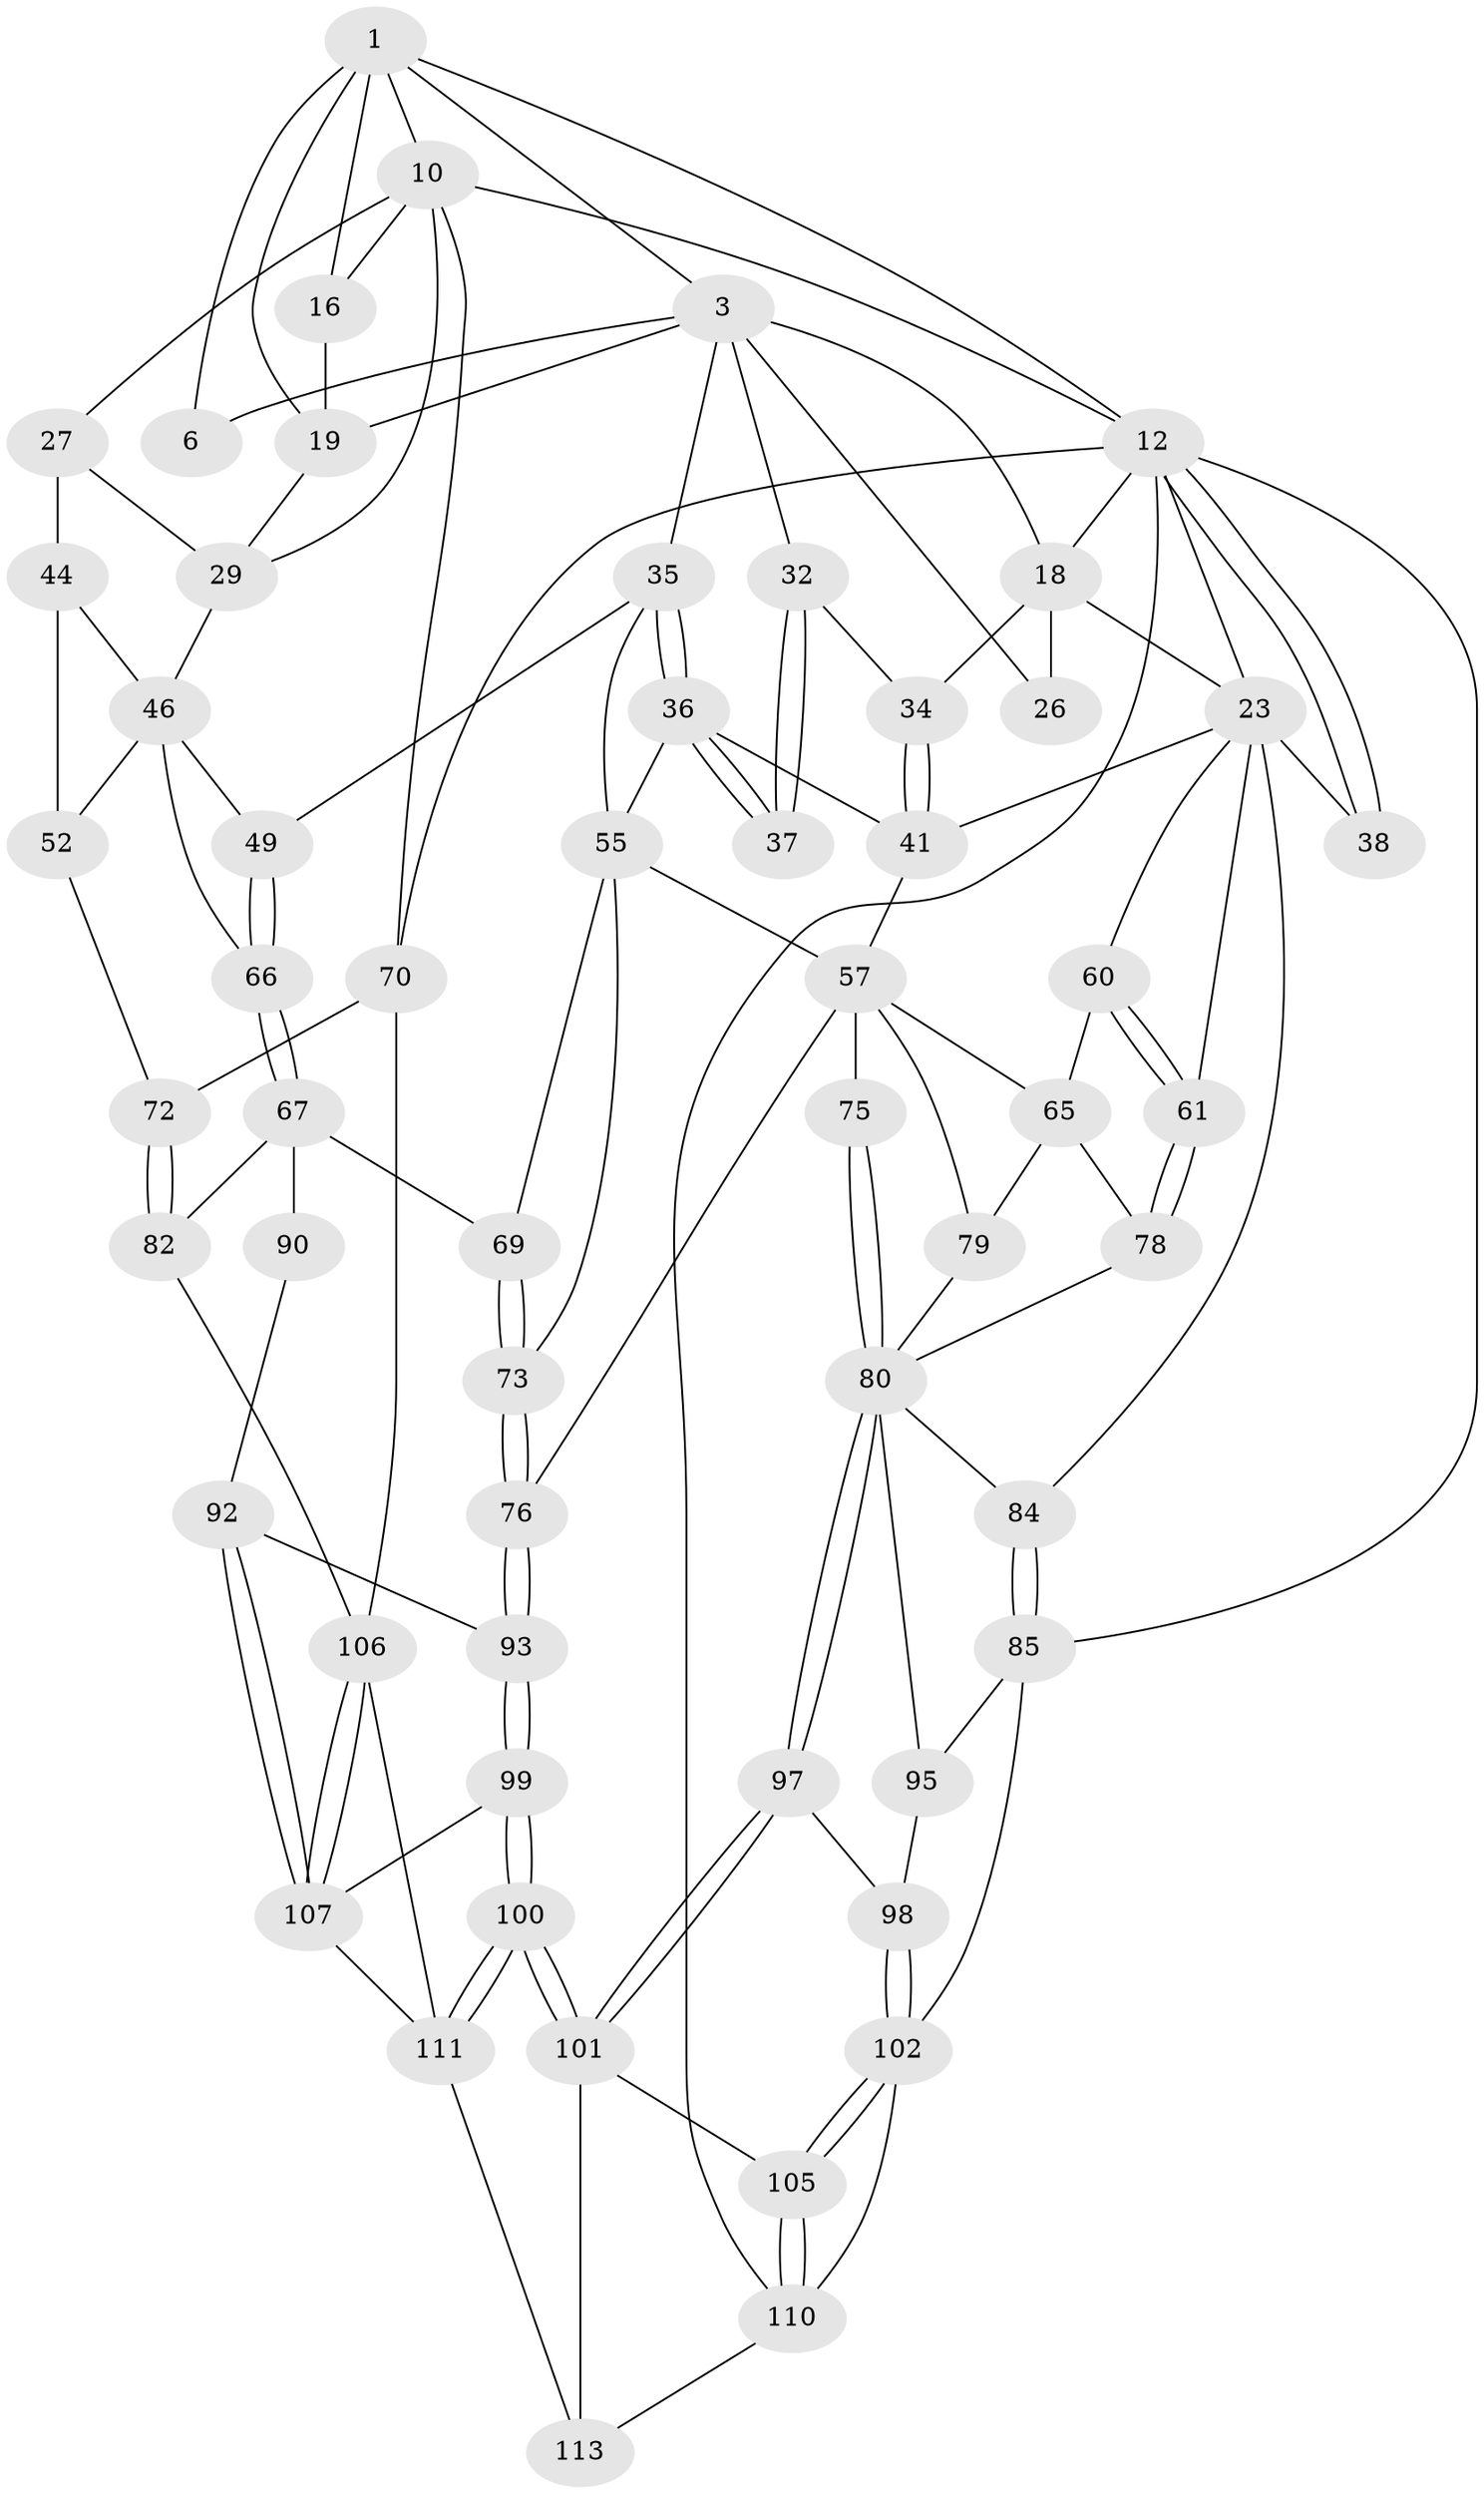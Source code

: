 // original degree distribution, {3: 0.017241379310344827, 4: 0.27586206896551724, 5: 0.4482758620689655, 6: 0.25862068965517243}
// Generated by graph-tools (version 1.1) at 2025/21/03/04/25 18:21:37]
// undirected, 58 vertices, 133 edges
graph export_dot {
graph [start="1"]
  node [color=gray90,style=filled];
  1 [pos="+0.5814163471037298+0",super="+2+7"];
  3 [pos="+0.38373603831179914+0",super="+17+4"];
  6 [pos="+0.5756314786949283+0.01019284638821914"];
  10 [pos="+0.936957440171007+0",super="+11+15"];
  12 [pos="+0+0",super="+13+87"];
  16 [pos="+0.7651924493816162+0.11358348728052385"];
  18 [pos="+0.25080634847907984+0.15015616956691852",super="+22"];
  19 [pos="+0.6457259198238874+0.19299328445223848",super="+21"];
  23 [pos="+0.14838911979166347+0.16871750653111828",super="+24+39"];
  26 [pos="+0.36980886992830586+0.15331148579169562"];
  27 [pos="+1+0.1232932977483076",super="+28"];
  29 [pos="+0.9408496816338547+0.16971912820289028",super="+31"];
  32 [pos="+0.41056460097288927+0.20231300944697644",super="+33"];
  34 [pos="+0.3129983589401125+0.26887030436327236"];
  35 [pos="+0.6035700622540667+0.25077618098654886",super="+50"];
  36 [pos="+0.48865673926211944+0.2962978317480751",super="+47"];
  37 [pos="+0.45727809278994863+0.2787961697835209"];
  38 [pos="+0+0.2263643955678043"];
  41 [pos="+0.308047023156548+0.2859840947591053",super="+42"];
  44 [pos="+0.9385525537696976+0.30422871963592163",super="+45+51"];
  46 [pos="+0.8541442763516973+0.25604104446729065",super="+48"];
  49 [pos="+0.6800691730033266+0.35761273769210383"];
  52 [pos="+0.9422821309638235+0.4120267117783012",super="+54"];
  55 [pos="+0.4245841932126396+0.4240427891534368",super="+56+59"];
  57 [pos="+0.37410729390914504+0.4437571245317711",super="+74+58"];
  60 [pos="+0.1521200377194704+0.3836421921134374"];
  61 [pos="+0+0.5591400804884809"];
  65 [pos="+0.260717237321029+0.46958700853883817",super="+77"];
  66 [pos="+0.8596970923954191+0.4755692057909348"];
  67 [pos="+0.8547004984489245+0.5006883077891455",super="+68+83"];
  69 [pos="+0.6026283755375869+0.5261037186292002"];
  70 [pos="+1+1",super="+71"];
  72 [pos="+1+0.7147203209506424"];
  73 [pos="+0.5090190064468179+0.6173817601676036"];
  75 [pos="+0.3358320292234708+0.6201271694105642"];
  76 [pos="+0.5050503336756031+0.6232010375057162"];
  78 [pos="+0.1620289156040631+0.5204776211294176"];
  79 [pos="+0.25630065550947073+0.6004548068585974"];
  80 [pos="+0.32433008316482836+0.6294034166884211",super="+81"];
  82 [pos="+0.9187731803191471+0.6887522517552962"];
  84 [pos="+0+0.6579561676965043"];
  85 [pos="+0+0.6817729474115618",super="+96+86"];
  90 [pos="+0.6830656151006383+0.6087377805277236",super="+94+91"];
  92 [pos="+0.6635847092154216+0.7697352452368004"];
  93 [pos="+0.5100770007372053+0.7382287854564628"];
  95 [pos="+0.24796445820862384+0.6581149194068094"];
  97 [pos="+0.3270908583446289+0.6539243338045051"];
  98 [pos="+0.26066660599397273+0.7242323140194277"];
  99 [pos="+0.4764074268160511+0.7785180566859262"];
  100 [pos="+0.44891431070116455+0.8034307136476404"];
  101 [pos="+0.37254886093534256+0.7988446909473107",super="+104"];
  102 [pos="+0.23857041288565564+0.8057106860848002",super="+103"];
  105 [pos="+0.2832126341718807+0.822065093820106"];
  106 [pos="+0.7746128350753326+0.859180136714202",super="+115"];
  107 [pos="+0.7349223767717509+0.8403865266159595",super="+108"];
  110 [pos="+0.2634604896734804+0.9663006242054305",super="+114"];
  111 [pos="+0.49520704532466087+0.9917890515166603",super="+112"];
  113 [pos="+0.3759530250312035+1"];
  1 -- 3;
  1 -- 16;
  1 -- 19;
  1 -- 6;
  1 -- 10;
  1 -- 12;
  3 -- 26 [weight=2];
  3 -- 18;
  3 -- 32;
  3 -- 35;
  3 -- 19;
  3 -- 6;
  10 -- 27;
  10 -- 12;
  10 -- 70;
  10 -- 16;
  10 -- 29;
  12 -- 38;
  12 -- 38;
  12 -- 18;
  12 -- 23;
  12 -- 110;
  12 -- 85;
  12 -- 70;
  16 -- 19;
  18 -- 26;
  18 -- 34;
  18 -- 23;
  19 -- 29;
  23 -- 38 [weight=2];
  23 -- 84;
  23 -- 60;
  23 -- 61;
  23 -- 41;
  27 -- 44 [weight=2];
  27 -- 29;
  29 -- 46;
  32 -- 37 [weight=2];
  32 -- 37;
  32 -- 34;
  34 -- 41;
  34 -- 41;
  35 -- 36;
  35 -- 36;
  35 -- 49;
  35 -- 55;
  36 -- 37;
  36 -- 37;
  36 -- 41;
  36 -- 55;
  41 -- 57;
  44 -- 46;
  44 -- 52 [weight=2];
  46 -- 49;
  46 -- 66;
  46 -- 52;
  49 -- 66;
  49 -- 66;
  52 -- 72;
  55 -- 73;
  55 -- 57;
  55 -- 69;
  57 -- 75 [weight=2];
  57 -- 76;
  57 -- 65;
  57 -- 79;
  60 -- 61;
  60 -- 61;
  60 -- 65;
  61 -- 78;
  61 -- 78;
  65 -- 78;
  65 -- 79;
  66 -- 67;
  66 -- 67;
  67 -- 90 [weight=2];
  67 -- 69;
  67 -- 82;
  69 -- 73;
  69 -- 73;
  70 -- 106 [weight=2];
  70 -- 72;
  72 -- 82;
  72 -- 82;
  73 -- 76;
  73 -- 76;
  75 -- 80;
  75 -- 80;
  76 -- 93;
  76 -- 93;
  78 -- 80;
  79 -- 80;
  80 -- 97;
  80 -- 97;
  80 -- 84;
  80 -- 95;
  82 -- 106;
  84 -- 85;
  84 -- 85;
  85 -- 95;
  85 -- 102 [weight=2];
  90 -- 92;
  92 -- 93;
  92 -- 107;
  92 -- 107;
  93 -- 99;
  93 -- 99;
  95 -- 98;
  97 -- 98;
  97 -- 101;
  97 -- 101;
  98 -- 102;
  98 -- 102;
  99 -- 100;
  99 -- 100;
  99 -- 107;
  100 -- 101;
  100 -- 101;
  100 -- 111;
  100 -- 111;
  101 -- 105;
  101 -- 113;
  102 -- 105;
  102 -- 105;
  102 -- 110;
  105 -- 110;
  105 -- 110;
  106 -- 107;
  106 -- 107;
  106 -- 111;
  107 -- 111;
  110 -- 113;
  111 -- 113;
}
